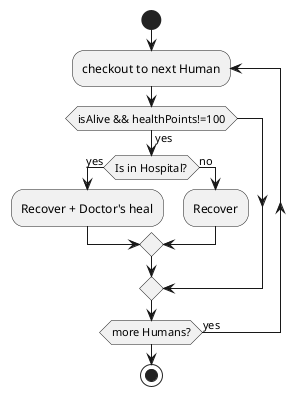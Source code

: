 @startuml recovery_diagram
start

repeat :checkout to next Human;

if(isAlive && healthPoints!=100) then(yes)

if(Is in Hospital?) then (yes)
:Recover + Doctor's heal;
else (no)
:Recover;
endif
endif

repeat while(more Humans?) is (yes) 

stop
@enduml